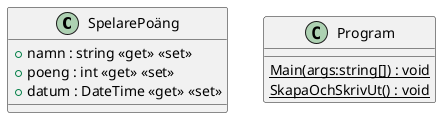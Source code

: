 @startuml
class SpelarePoäng {
    + namn : string <<get>> <<set>>
    + poeng : int <<get>> <<set>>
    + datum : DateTime <<get>> <<set>>
}
class Program {
    {static} Main(args:string[]) : void
    {static} SkapaOchSkrivUt() : void
}
@enduml
